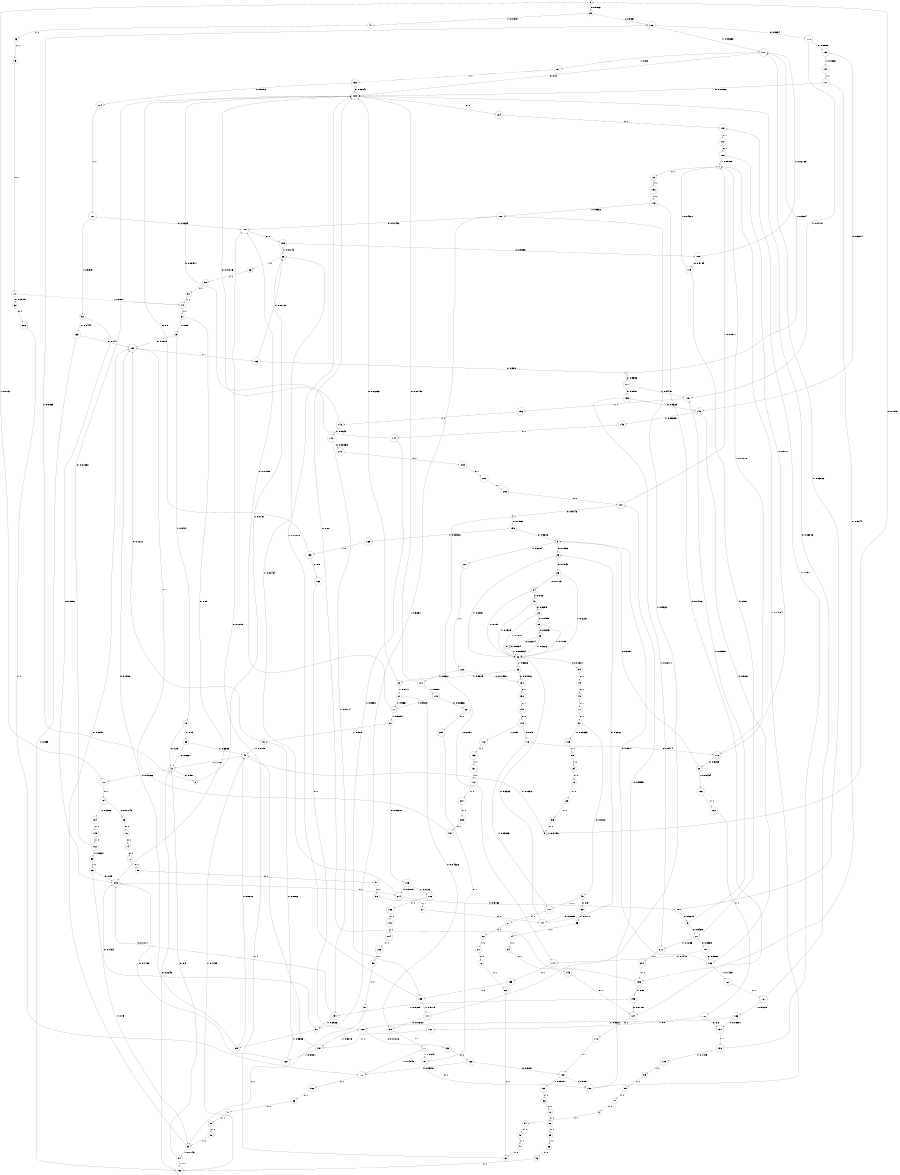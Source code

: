 digraph "ch3_both_grouped_df_L16" {
size = "6,8.5";
ratio = "fill";
node [shape = circle];
node [fontsize = 24];
edge [fontsize = 24];
0 -> 29 [label = "0: 0.9863   "];
0 -> 170 [label = "1: 0.0137   "];
1 -> 13 [label = "1: 1        "];
2 -> 54 [label = "1: 1        "];
3 -> 0 [label = "0: 0.1842   "];
3 -> 3 [label = "1: 0.8158   "];
4 -> 158 [label = "0: 0.7969   "];
4 -> 174 [label = "1: 0.2031   "];
5 -> 26 [label = "0: 0.7996   "];
5 -> 127 [label = "1: 0.2004   "];
6 -> 21 [label = "0: 0.9465   "];
6 -> 175 [label = "1: 0.05351  "];
7 -> 177 [label = "0: 0.9696   "];
7 -> 171 [label = "1: 0.0304   "];
8 -> 182 [label = "0: 0.9869   "];
8 -> 66 [label = "1: 0.0131   "];
9 -> 9 [label = "0: 0.9934   "];
9 -> 43 [label = "1: 0.006564  "];
10 -> 30 [label = "0: 0.09091  "];
10 -> 44 [label = "1: 0.9091   "];
11 -> 99 [label = "1: 1        "];
12 -> 80 [label = "1: 1        "];
13 -> 132 [label = "1: 1        "];
14 -> 34 [label = "1: 1        "];
15 -> 10 [label = "1: 1        "];
16 -> 190 [label = "0: 0.1212   "];
16 -> 45 [label = "1: 0.8788   "];
17 -> 189 [label = "0: 0.07059  "];
17 -> 67 [label = "1: 0.9294   "];
18 -> 42 [label = "0: 0.25     "];
18 -> 59 [label = "1: 0.75     "];
19 -> 190 [label = "0: 0.1579   "];
19 -> 18 [label = "1: 0.8421   "];
20 -> 5 [label = "0: 0.9057   "];
20 -> 126 [label = "1: 0.09434  "];
21 -> 197 [label = "0: 0.8935   "];
21 -> 211 [label = "1: 0.1065   "];
22 -> 28 [label = "0: 0.8485   "];
22 -> 43 [label = "1: 0.1515   "];
23 -> 9 [label = "0: 0.8374   "];
23 -> 43 [label = "1: 0.1626   "];
24 -> 40 [label = "0: 0.803    "];
24 -> 43 [label = "1: 0.197    "];
25 -> 24 [label = "0: 0.7773   "];
25 -> 43 [label = "1: 0.2227   "];
26 -> 25 [label = "0: 0.7643   "];
26 -> 43 [label = "1: 0.2357   "];
27 -> 147 [label = "0: 1        "];
28 -> 23 [label = "0: 0.8945   "];
28 -> 43 [label = "1: 0.1055   "];
29 -> 182 [label = "0: 0.9861   "];
29 -> 41 [label = "1: 0.01387  "];
30 -> 202 [label = "0: 1        "];
31 -> 95 [label = "0: 0.04326  "];
31 -> 17 [label = "1: 0.9567   "];
32 -> 188 [label = "0: 0.02233  "];
32 -> 31 [label = "1: 0.9777   "];
33 -> 164 [label = "0: 0.01946  "];
33 -> 32 [label = "1: 0.9805   "];
34 -> 143 [label = "1: 1        "];
35 -> 14 [label = "1: 1        "];
36 -> 15 [label = "1: 1        "];
37 -> 215 [label = "0: 0.05     "];
37 -> 19 [label = "1: 0.95     "];
38 -> 27 [label = "0: 1        "];
39 -> 147 [label = "0: 0.8889   "];
39 -> 35 [label = "1: 0.1111   "];
40 -> 22 [label = "0: 0.8095   "];
40 -> 43 [label = "1: 0.1905   "];
41 -> 36 [label = "1: 1        "];
42 -> 8 [label = "0: 0.987    "];
42 -> 170 [label = "1: 0.01296  "];
43 -> 94 [label = "0: 0.01321  "];
43 -> 33 [label = "1: 0.9868   "];
44 -> 37 [label = "1: 1        "];
45 -> 42 [label = "0: 0.2067   "];
45 -> 3 [label = "1: 0.7933   "];
46 -> 192 [label = "1: 1        "];
47 -> 61 [label = "1: 1        "];
48 -> 47 [label = "1: 1        "];
49 -> 39 [label = "0: 0.9      "];
49 -> 107 [label = "1: 0.1      "];
50 -> 38 [label = "0: 1        "];
51 -> 44 [label = "1: 1        "];
52 -> 51 [label = "1: 1        "];
53 -> 52 [label = "1: 1        "];
54 -> 48 [label = "1: 1        "];
55 -> 3 [label = "1: 1        "];
56 -> 46 [label = "1: 1        "];
57 -> 49 [label = "0: 0.9167   "];
57 -> 105 [label = "1: 0.08333  "];
58 -> 50 [label = "0: 1        "];
59 -> 42 [label = "0: 0.6667   "];
59 -> 45 [label = "1: 0.3333   "];
60 -> 190 [label = "0: 0.2857   "];
60 -> 64 [label = "1: 0.7143   "];
61 -> 45 [label = "1: 1        "];
62 -> 61 [label = "1: 1        "];
63 -> 190 [label = "0: 0.1982   "];
63 -> 45 [label = "1: 0.8018   "];
64 -> 42 [label = "0: 0.3      "];
64 -> 192 [label = "1: 0.7      "];
65 -> 215 [label = "0: 0.25     "];
65 -> 60 [label = "1: 0.75     "];
66 -> 53 [label = "1: 1        "];
67 -> 125 [label = "0: 0.09201  "];
67 -> 16 [label = "1: 0.908    "];
68 -> 55 [label = "1: 1        "];
69 -> 56 [label = "1: 1        "];
70 -> 62 [label = "1: 1        "];
71 -> 57 [label = "0: 1        "];
72 -> 58 [label = "0: 1        "];
73 -> 71 [label = "0: 1        "];
74 -> 72 [label = "0: 1        "];
75 -> 73 [label = "0: 1        "];
76 -> 74 [label = "0: 1        "];
77 -> 181 [label = "0: 0.9545   "];
77 -> 172 [label = "1: 0.04545  "];
78 -> 68 [label = "1: 1        "];
79 -> 2 [label = "1: 1        "];
80 -> 69 [label = "1: 1        "];
81 -> 70 [label = "1: 1        "];
82 -> 81 [label = "1: 1        "];
83 -> 11 [label = "1: 1        "];
84 -> 78 [label = "1: 1        "];
85 -> 79 [label = "1: 1        "];
86 -> 12 [label = "1: 1        "];
87 -> 82 [label = "1: 1        "];
88 -> 84 [label = "1: 1        "];
89 -> 85 [label = "1: 1        "];
90 -> 60 [label = "1: 1        "];
91 -> 215 [label = "0: 0.1464   "];
91 -> 63 [label = "1: 0.8536   "];
92 -> 215 [label = "0: 0.1556   "];
92 -> 193 [label = "1: 0.8444   "];
93 -> 65 [label = "1: 1        "];
94 -> 75 [label = "0: 1        "];
95 -> 77 [label = "0: 1        "];
96 -> 76 [label = "0: 1        "];
97 -> 60 [label = "1: 1        "];
98 -> 97 [label = "1: 1        "];
99 -> 90 [label = "1: 1        "];
100 -> 189 [label = "0: 0.07432  "];
100 -> 91 [label = "1: 0.9257   "];
101 -> 189 [label = "0: 0.0625   "];
101 -> 92 [label = "1: 0.9375   "];
102 -> 188 [label = "0: 0.07692  "];
102 -> 93 [label = "1: 0.9231   "];
103 -> 98 [label = "1: 1        "];
104 -> 103 [label = "1: 1        "];
105 -> 88 [label = "1: 1        "];
106 -> 136 [label = "1: 1        "];
107 -> 87 [label = "1: 1        "];
108 -> 89 [label = "1: 1        "];
109 -> 198 [label = "0: 0.9091   "];
109 -> 139 [label = "1: 0.09091  "];
110 -> 109 [label = "0: 1        "];
111 -> 95 [label = "0: 0.06767  "];
111 -> 100 [label = "1: 0.9323   "];
112 -> 207 [label = "1: 1        "];
113 -> 124 [label = "0: 0.04167  "];
113 -> 100 [label = "1: 0.9583   "];
114 -> 101 [label = "1: 1        "];
115 -> 102 [label = "1: 1        "];
116 -> 104 [label = "1: 1        "];
117 -> 188 [label = "0: 0.01562  "];
117 -> 196 [label = "1: 0.9844   "];
118 -> 176 [label = "0: 0.9474   "];
118 -> 107 [label = "1: 0.05263  "];
119 -> 201 [label = "0: 0.06566  "];
119 -> 17 [label = "1: 0.9343   "];
120 -> 137 [label = "0: 0.2      "];
120 -> 161 [label = "1: 0.8      "];
121 -> 188 [label = "0: 0.01493  "];
121 -> 119 [label = "1: 0.9851   "];
122 -> 120 [label = "1: 1        "];
123 -> 164 [label = "0: 0.01932  "];
123 -> 121 [label = "1: 0.9807   "];
124 -> 110 [label = "0: 1        "];
125 -> 214 [label = "0: 0.9875   "];
125 -> 106 [label = "1: 0.0125   "];
126 -> 122 [label = "1: 1        "];
127 -> 123 [label = "1: 1        "];
128 -> 215 [label = "0: 0.1138   "];
128 -> 16 [label = "1: 0.8862   "];
129 -> 109 [label = "0: 0.9091   "];
129 -> 172 [label = "1: 0.09091  "];
130 -> 213 [label = "0: 0.8571   "];
130 -> 108 [label = "1: 0.1429   "];
131 -> 112 [label = "1: 1        "];
132 -> 113 [label = "1: 1        "];
133 -> 188 [label = "0: 0.02041  "];
133 -> 114 [label = "1: 0.9796   "];
134 -> 115 [label = "1: 1        "];
135 -> 188 [label = "0: 0.02206  "];
135 -> 111 [label = "1: 0.9779   "];
136 -> 116 [label = "1: 1        "];
137 -> 130 [label = "0: 1        "];
138 -> 129 [label = "0: 1        "];
139 -> 86 [label = "1: 1        "];
140 -> 210 [label = "0: 0.09259  "];
140 -> 194 [label = "1: 0.9074   "];
141 -> 188 [label = "0: 0.01075  "];
141 -> 135 [label = "1: 0.9892   "];
142 -> 188 [label = "0: 0.03571  "];
142 -> 140 [label = "1: 0.9643   "];
143 -> 124 [label = "0: 1        "];
144 -> 117 [label = "1: 1        "];
145 -> 141 [label = "1: 1        "];
146 -> 186 [label = "0: 0.9067   "];
146 -> 145 [label = "1: 0.09325  "];
147 -> 26 [label = "0: 0.6667   "];
147 -> 43 [label = "1: 0.3333   "];
148 -> 118 [label = "0: 0.95     "];
148 -> 173 [label = "1: 0.05     "];
149 -> 148 [label = "0: 1        "];
150 -> 149 [label = "0: 1        "];
151 -> 133 [label = "1: 1        "];
152 -> 83 [label = "1: 1        "];
153 -> 131 [label = "1: 1        "];
154 -> 96 [label = "0: 0.07143  "];
154 -> 134 [label = "1: 0.9286   "];
155 -> 135 [label = "1: 1        "];
156 -> 142 [label = "1: 1        "];
157 -> 189 [label = "0: 0.1079   "];
157 -> 128 [label = "1: 0.8921   "];
158 -> 5 [label = "0: 0.9608   "];
158 -> 165 [label = "1: 0.03922  "];
159 -> 146 [label = "0: 0.9329   "];
159 -> 211 [label = "1: 0.06711  "];
160 -> 138 [label = "0: 0.07216  "];
160 -> 157 [label = "1: 0.9278   "];
161 -> 157 [label = "1: 1        "];
162 -> 160 [label = "1: 1        "];
163 -> 188 [label = "0: 0.5      "];
163 -> 162 [label = "1: 0.5      "];
164 -> 150 [label = "0: 1        "];
165 -> 163 [label = "1: 1        "];
166 -> 137 [label = "0: 0.03987  "];
166 -> 160 [label = "1: 0.9601   "];
167 -> 188 [label = "0: 0.03846  "];
167 -> 166 [label = "1: 0.9615   "];
168 -> 167 [label = "1: 1        "];
169 -> 146 [label = "0: 0.9314   "];
169 -> 144 [label = "1: 0.0686   "];
170 -> 154 [label = "1: 1        "];
171 -> 188 [label = "0: 0.04     "];
171 -> 151 [label = "1: 0.96     "];
172 -> 152 [label = "1: 1        "];
173 -> 153 [label = "1: 1        "];
174 -> 155 [label = "1: 1        "];
175 -> 156 [label = "1: 1        "];
176 -> 20 [label = "0: 0.9298   "];
176 -> 1 [label = "1: 0.07018  "];
177 -> 159 [label = "0: 0.9551   "];
177 -> 175 [label = "1: 0.04487  "];
178 -> 169 [label = "0: 0.9589   "];
178 -> 175 [label = "1: 0.04107  "];
179 -> 21 [label = "0: 0.957    "];
179 -> 1 [label = "1: 0.04301  "];
180 -> 6 [label = "0: 0.9618   "];
180 -> 171 [label = "1: 0.03822  "];
181 -> 198 [label = "0: 1        "];
182 -> 178 [label = "0: 0.9634   "];
182 -> 171 [label = "1: 0.03663  "];
183 -> 7 [label = "0: 0.988    "];
183 -> 66 [label = "1: 0.01198  "];
184 -> 213 [label = "0: 1        "];
185 -> 199 [label = "0: 0.9896   "];
185 -> 66 [label = "1: 0.01042  "];
186 -> 5 [label = "0: 0.8571   "];
186 -> 168 [label = "1: 0.1429   "];
187 -> 4 [label = "0: 0.9143   "];
187 -> 1 [label = "1: 0.08571  "];
188 -> 184 [label = "0: 1        "];
189 -> 185 [label = "0: 1        "];
190 -> 183 [label = "0: 1        "];
191 -> 190 [label = "0: 1        "];
192 -> 42 [label = "0: 0.2245   "];
192 -> 45 [label = "1: 0.7755   "];
193 -> 190 [label = "0: 0.141    "];
193 -> 192 [label = "1: 0.859    "];
194 -> 215 [label = "0: 0.1074   "];
194 -> 91 [label = "1: 0.8926   "];
195 -> 124 [label = "0: 0.07107  "];
195 -> 194 [label = "1: 0.9289   "];
196 -> 188 [label = "0: 0.02     "];
196 -> 195 [label = "1: 0.98     "];
197 -> 186 [label = "0: 0.8582   "];
197 -> 174 [label = "1: 0.1418   "];
198 -> 187 [label = "0: 0.9595   "];
198 -> 1 [label = "1: 0.04054  "];
199 -> 179 [label = "0: 0.9789   "];
199 -> 171 [label = "1: 0.02105  "];
200 -> 181 [label = "0: 1        "];
201 -> 200 [label = "0: 1        "];
202 -> 172 [label = "1: 1        "];
203 -> 187 [label = "0: 1        "];
204 -> 196 [label = "1: 1        "];
205 -> 191 [label = "1: 1        "];
206 -> 176 [label = "0: 0.9111   "];
206 -> 1 [label = "1: 0.08889  "];
207 -> 205 [label = "1: 1        "];
208 -> 203 [label = "0: 1        "];
209 -> 208 [label = "0: 1        "];
210 -> 209 [label = "0: 1        "];
211 -> 204 [label = "1: 1        "];
212 -> 206 [label = "0: 1        "];
213 -> 212 [label = "0: 1        "];
214 -> 180 [label = "0: 0.9752   "];
214 -> 66 [label = "1: 0.02484  "];
215 -> 214 [label = "0: 1        "];
}